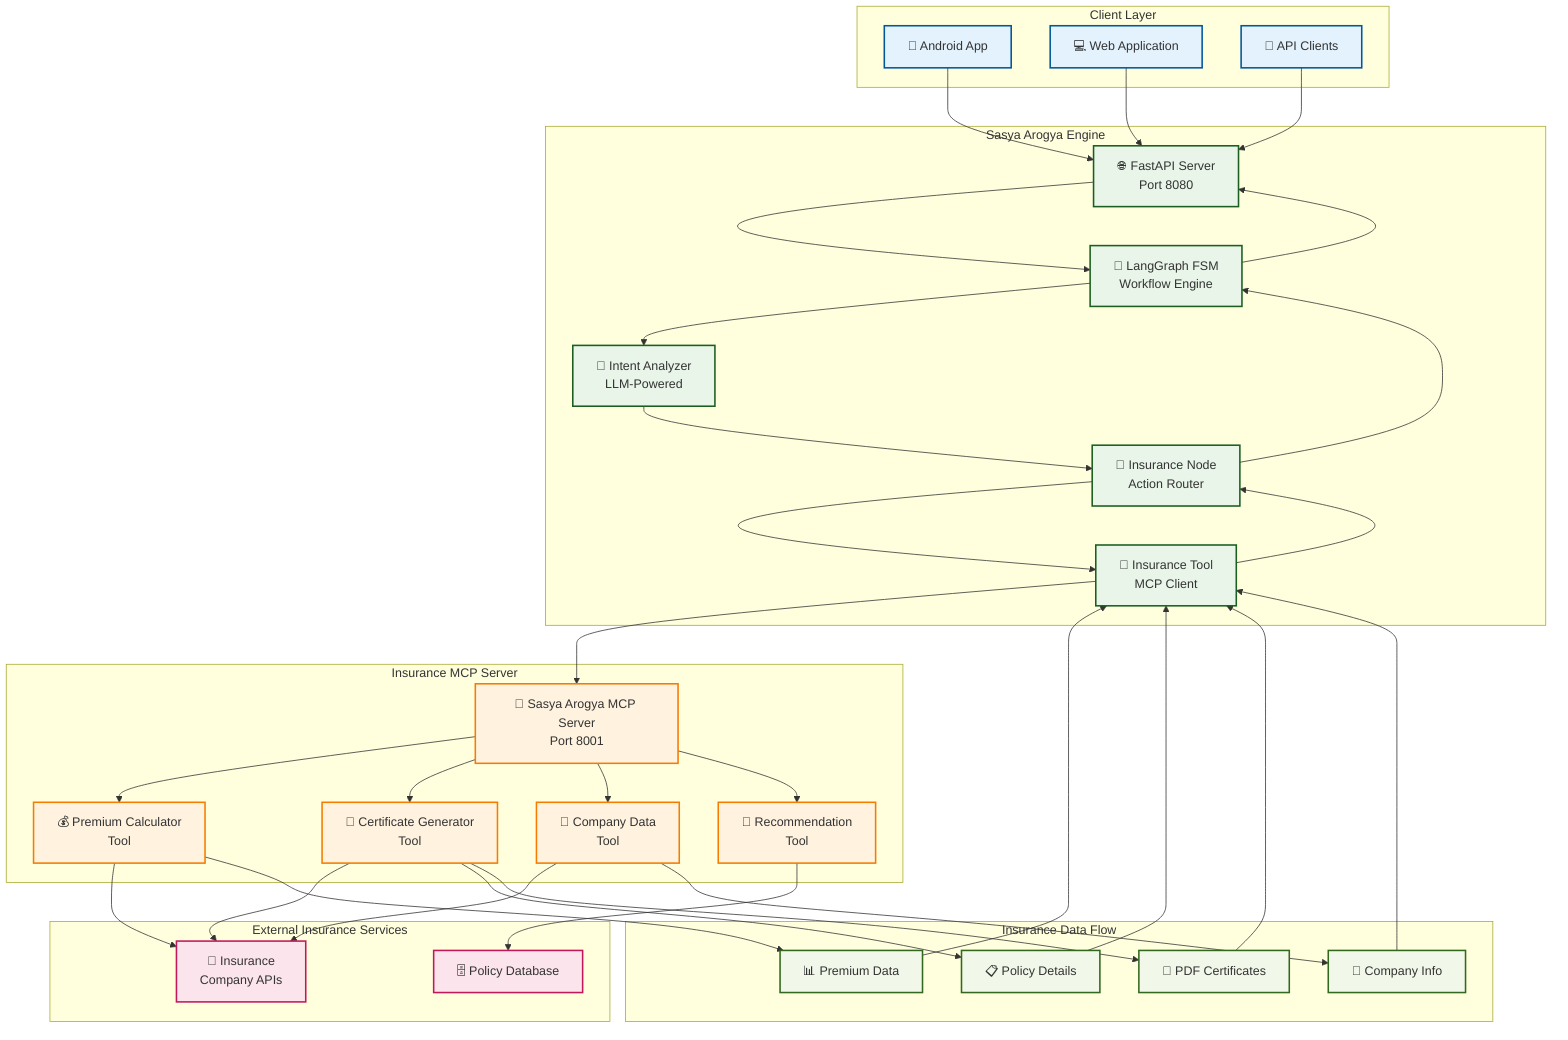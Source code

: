 graph TB
    subgraph "Client Layer"
        A[📱 Android App]
        B[💻 Web Application]
        C[🔌 API Clients]
    end
    
    subgraph "Sasya Arogya Engine"
        D[🌐 FastAPI Server<br/>Port 8080]
        E[🧠 LangGraph FSM<br/>Workflow Engine]
        F[🎯 Intent Analyzer<br/>LLM-Powered]
        G[🏦 Insurance Node<br/>Action Router]
        H[🔧 Insurance Tool<br/>MCP Client]
    end
    
    subgraph "Insurance MCP Server"
        I[🏢 Sasya Arogya MCP Server<br/>Port 8001]
        J[💰 Premium Calculator<br/>Tool]
        K[📄 Certificate Generator<br/>Tool]
        L[🏢 Company Data<br/>Tool]
        M[🎯 Recommendation<br/>Tool]
    end
    
    subgraph "External Insurance Services"
        O[🏢 Insurance<br/>Company APIs]
        Q[🗄️ Policy Database]
    end
    
    subgraph "Insurance Data Flow"
        R[📊 Premium Data]
        S[📋 Policy Details]
        T[🏢 Company Info]
        U[📄 PDF Certificates]
    end
    
    %% Client to Engine
    A --> D
    B --> D
    C --> D
    
    %% Engine Internal Flow
    D --> E
    E --> F
    F --> G
    G --> H
    
    %% Engine to Insurance MCP
    H --> I
    
    %% Insurance MCP Internal Tools
    I --> J
    I --> K
    I --> L
    I --> M
    
    %% Insurance MCP to External Services
    J --> O
    K --> O
    L --> O
    M --> Q
    
    %% Insurance Data Flow
    J --> R
    K --> S
    L --> T
    K --> U
    
    %% Response Flow
    R --> H
    S --> H
    T --> H
    U --> H
    
    H --> G
    G --> E
    E --> D
    
    %% Styling
    classDef clientLayer fill:#e3f2fd,stroke:#01579b,stroke-width:2px
    classDef engineLayer fill:#e8f5e8,stroke:#1b5e20,stroke-width:2px
    classDef insuranceLayer fill:#fff3e0,stroke:#f57c00,stroke-width:2px
    classDef externalLayer fill:#fce4ec,stroke:#c2185b,stroke-width:2px
    classDef dataLayer fill:#f1f8e9,stroke:#33691e,stroke-width:2px
    
    class A,B,C clientLayer
    class D,E,F,G,H engineLayer
    class I,J,K,L,M insuranceLayer
    class O,Q externalLayer
    class R,S,T,U dataLayer